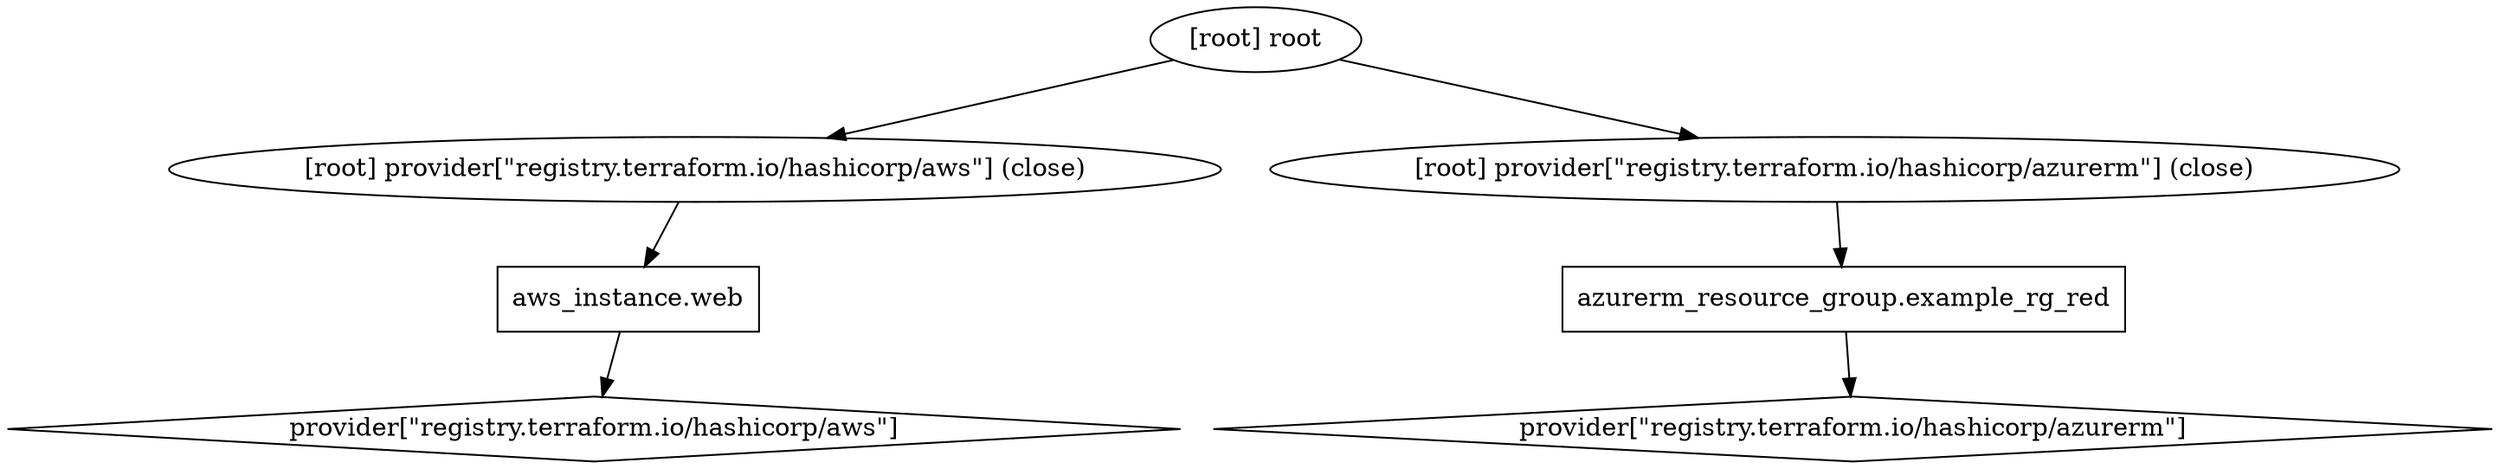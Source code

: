 digraph {
	compound = "true"
	newrank = "true"
	subgraph "root" {
		"[root] aws_instance.web (expand)" [label = "aws_instance.web", shape = "box"]
		"[root] azurerm_resource_group.example_rg_red (expand)" [label = "azurerm_resource_group.example_rg_red", shape = "box"]
		"[root] provider[\"registry.terraform.io/hashicorp/aws\"]" [label = "provider[\"registry.terraform.io/hashicorp/aws\"]", shape = "diamond"]
		"[root] provider[\"registry.terraform.io/hashicorp/azurerm\"]" [label = "provider[\"registry.terraform.io/hashicorp/azurerm\"]", shape = "diamond"]
		"[root] aws_instance.web (expand)" -> "[root] provider[\"registry.terraform.io/hashicorp/aws\"]"
		"[root] azurerm_resource_group.example_rg_red (expand)" -> "[root] provider[\"registry.terraform.io/hashicorp/azurerm\"]"
		"[root] provider[\"registry.terraform.io/hashicorp/aws\"] (close)" -> "[root] aws_instance.web (expand)"
		"[root] provider[\"registry.terraform.io/hashicorp/azurerm\"] (close)" -> "[root] azurerm_resource_group.example_rg_red (expand)"
		"[root] root" -> "[root] provider[\"registry.terraform.io/hashicorp/aws\"] (close)"
		"[root] root" -> "[root] provider[\"registry.terraform.io/hashicorp/azurerm\"] (close)"
	}
}

